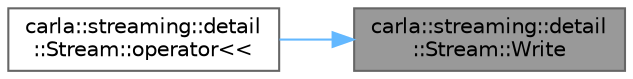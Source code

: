 digraph "carla::streaming::detail::Stream::Write"
{
 // INTERACTIVE_SVG=YES
 // LATEX_PDF_SIZE
  bgcolor="transparent";
  edge [fontname=Helvetica,fontsize=10,labelfontname=Helvetica,labelfontsize=10];
  node [fontname=Helvetica,fontsize=10,shape=box,height=0.2,width=0.4];
  rankdir="RL";
  Node1 [id="Node000001",label="carla::streaming::detail\l::Stream::Write",height=0.2,width=0.4,color="gray40", fillcolor="grey60", style="filled", fontcolor="black",tooltip="Flush buffers down the stream. No copies are made."];
  Node1 -> Node2 [id="edge1_Node000001_Node000002",dir="back",color="steelblue1",style="solid",tooltip=" "];
  Node2 [id="Node000002",label="carla::streaming::detail\l::Stream::operator\<\<",height=0.2,width=0.4,color="grey40", fillcolor="white", style="filled",URL="$d2/dea/classcarla_1_1streaming_1_1detail_1_1Stream.html#a13ccfa5a0ae05c71d2a08d7ac735a25e",tooltip="Make a copy of data and flush it down the stream."];
}
